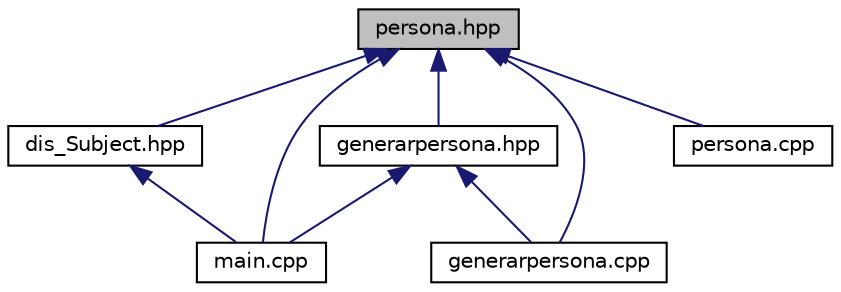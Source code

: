 digraph "persona.hpp"
{
  edge [fontname="Helvetica",fontsize="10",labelfontname="Helvetica",labelfontsize="10"];
  node [fontname="Helvetica",fontsize="10",shape=record];
  Node1 [label="persona.hpp",height=0.2,width=0.4,color="black", fillcolor="grey75", style="filled", fontcolor="black"];
  Node1 -> Node2 [dir="back",color="midnightblue",fontsize="10",style="solid",fontname="Helvetica"];
  Node2 [label="dis_Subject.hpp",height=0.2,width=0.4,color="black", fillcolor="white", style="filled",URL="$dis__Subject_8hpp.html"];
  Node2 -> Node3 [dir="back",color="midnightblue",fontsize="10",style="solid",fontname="Helvetica"];
  Node3 [label="main.cpp",height=0.2,width=0.4,color="black", fillcolor="white", style="filled",URL="$main_8cpp.html",tooltip="Main file that uses the implemented class Subject. "];
  Node1 -> Node4 [dir="back",color="midnightblue",fontsize="10",style="solid",fontname="Helvetica"];
  Node4 [label="generarpersona.hpp",height=0.2,width=0.4,color="black", fillcolor="white", style="filled",URL="$generarpersona_8hpp.html",tooltip="Prototipos de las funciones auxiliares para generar aleatoriamente personas. "];
  Node4 -> Node3 [dir="back",color="midnightblue",fontsize="10",style="solid",fontname="Helvetica"];
  Node4 -> Node5 [dir="back",color="midnightblue",fontsize="10",style="solid",fontname="Helvetica"];
  Node5 [label="generarpersona.cpp",height=0.2,width=0.4,color="black", fillcolor="white", style="filled",URL="$generarpersona_8cpp.html",tooltip="Codificación de las funciones auxiliares para generar aleatoriamente personas. "];
  Node1 -> Node3 [dir="back",color="midnightblue",fontsize="10",style="solid",fontname="Helvetica"];
  Node1 -> Node6 [dir="back",color="midnightblue",fontsize="10",style="solid",fontname="Helvetica"];
  Node6 [label="persona.cpp",height=0.2,width=0.4,color="black", fillcolor="white", style="filled",URL="$persona_8cpp.html",tooltip="Implememtación de la clase Persona. "];
  Node1 -> Node5 [dir="back",color="midnightblue",fontsize="10",style="solid",fontname="Helvetica"];
}
